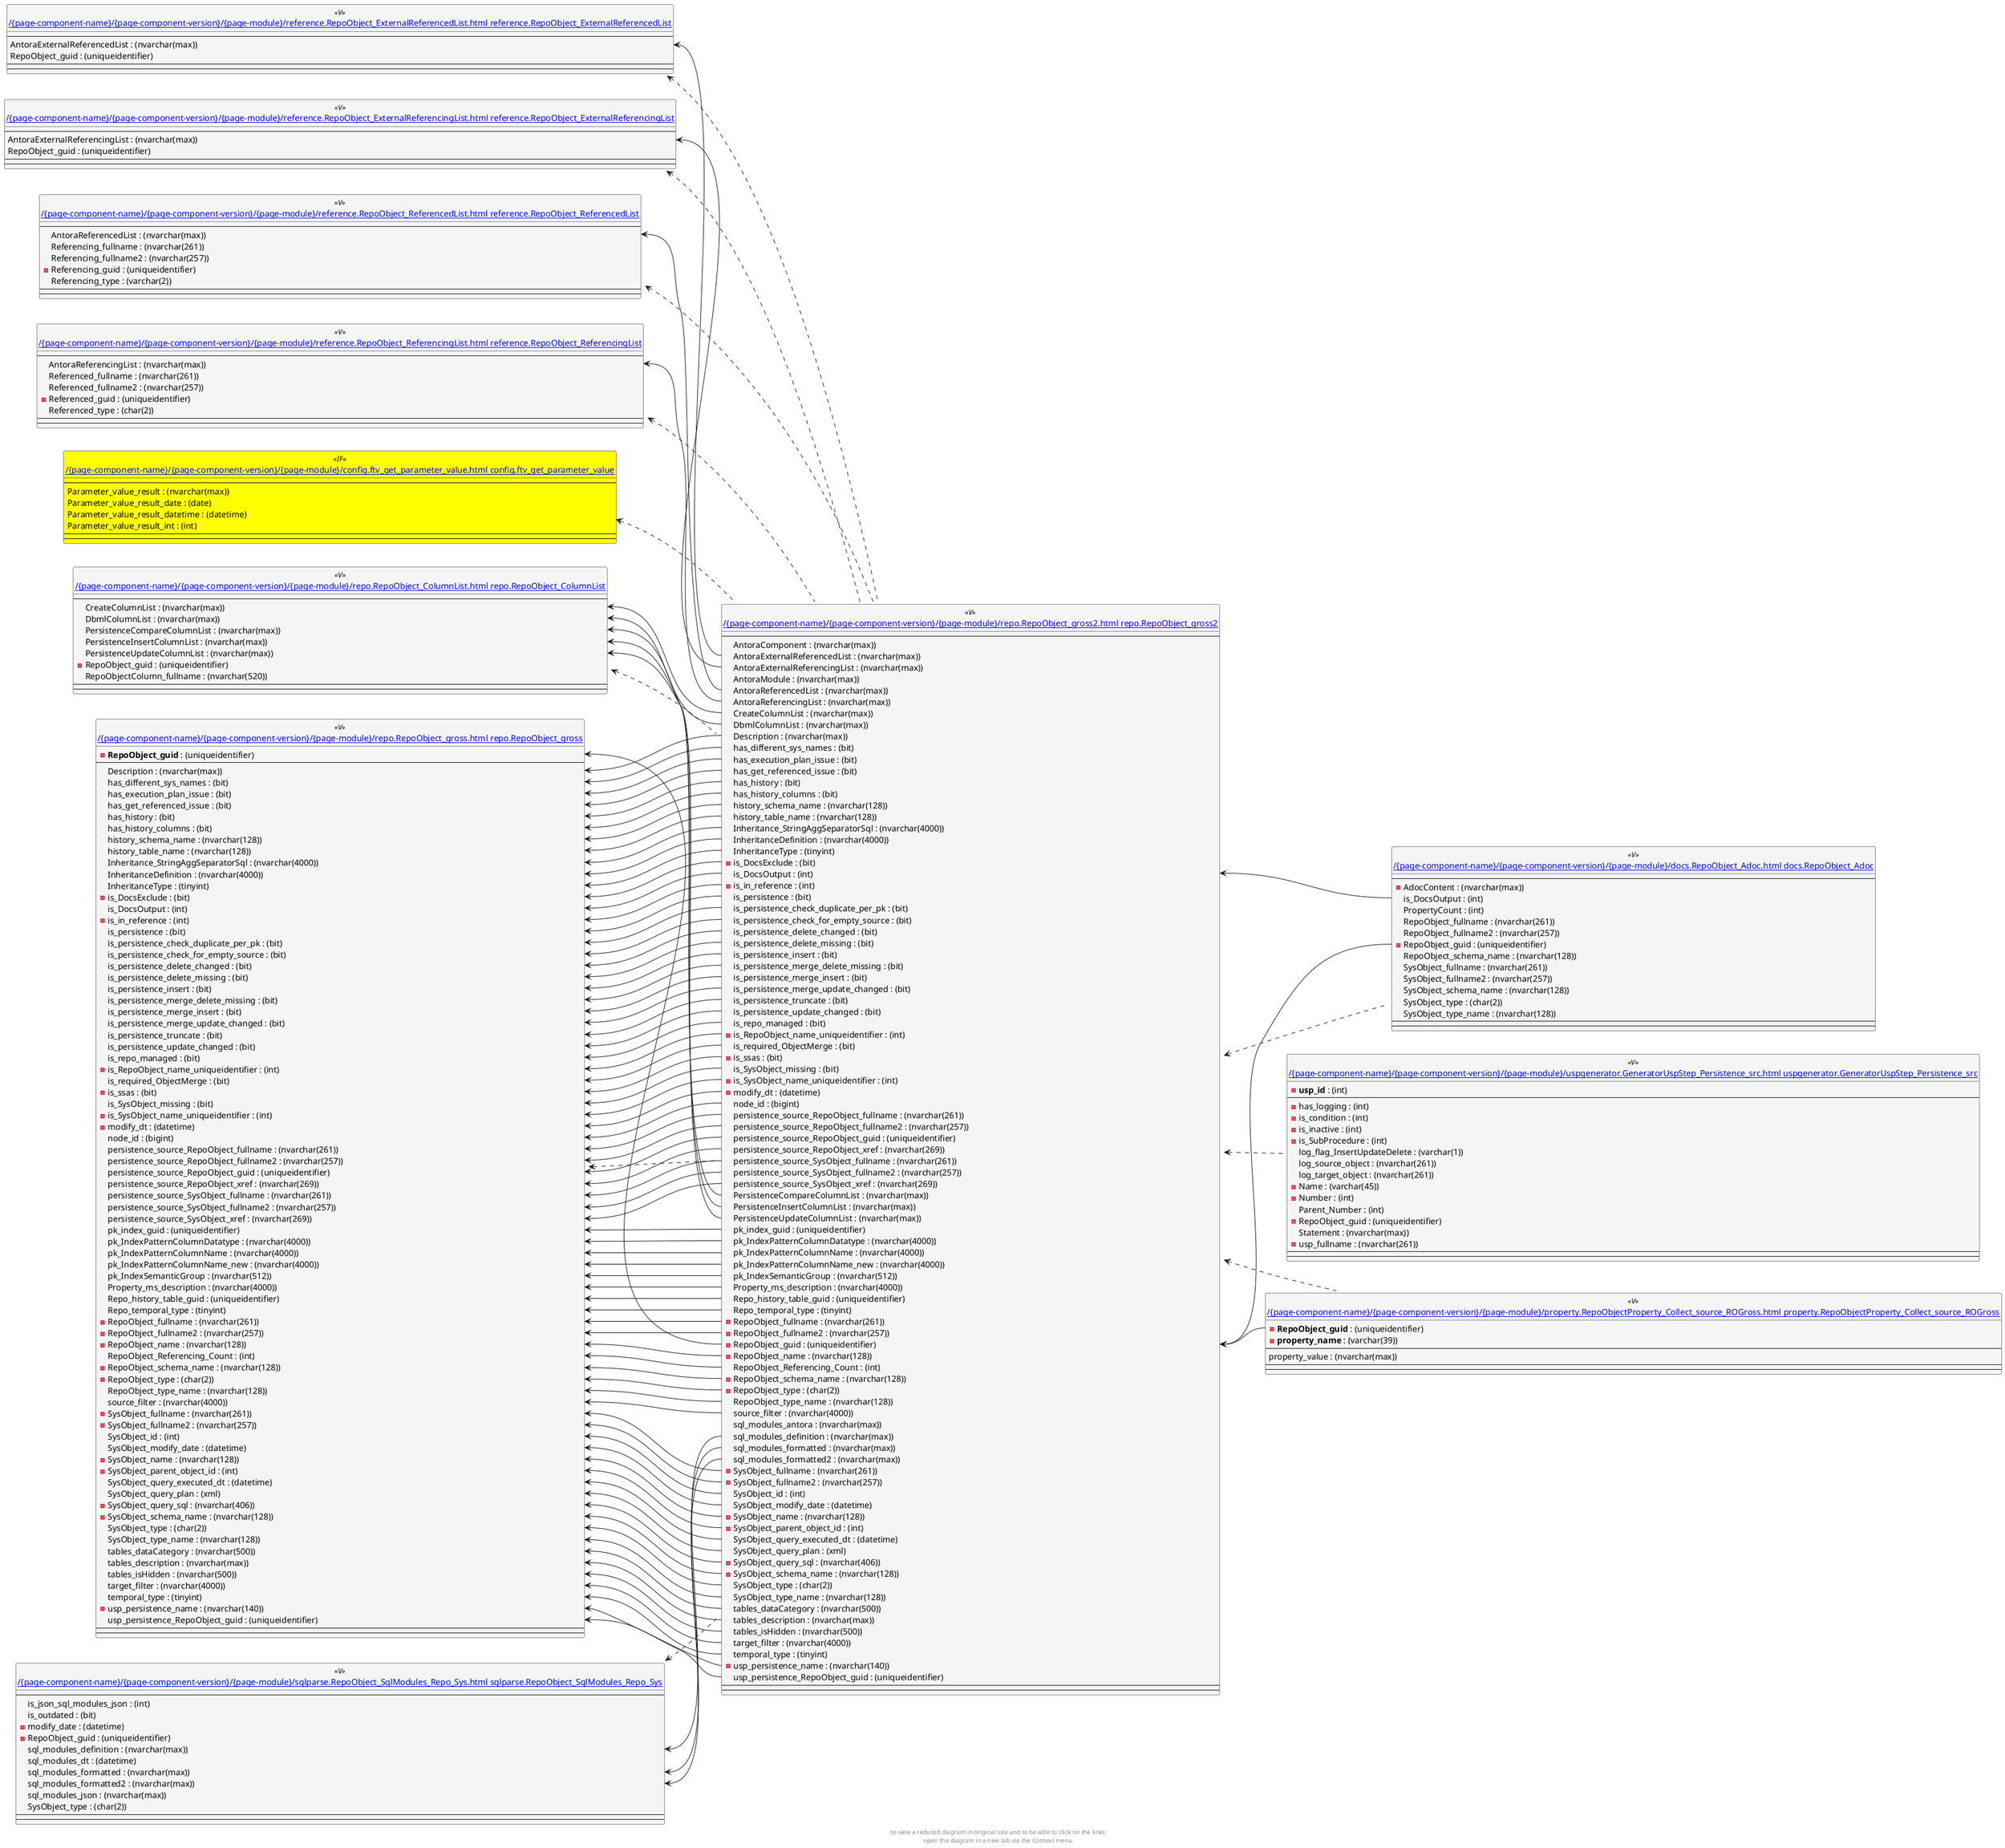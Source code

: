 @startuml
left to right direction
'top to bottom direction
hide circle
'avoide "." issues:
set namespaceSeparator none


skinparam class {
  BackgroundColor White
  BackgroundColor<<FN>> Yellow
  BackgroundColor<<FS>> Yellow
  BackgroundColor<<FT>> LightGray
  BackgroundColor<<IF>> Yellow
  BackgroundColor<<IS>> Yellow
  BackgroundColor<<P>> Aqua
  BackgroundColor<<PC>> Aqua
  BackgroundColor<<SN>> Yellow
  BackgroundColor<<SO>> SlateBlue
  BackgroundColor<<TF>> LightGray
  BackgroundColor<<TR>> Tomato
  BackgroundColor<<U>> White
  BackgroundColor<<V>> WhiteSmoke
  BackgroundColor<<X>> Aqua
}


entity "[[{site-url}/{page-component-name}/{page-component-version}/{page-module}/config.ftv_get_parameter_value.html config.ftv_get_parameter_value]]" as config.ftv_get_parameter_value << IF >> {
  --
  Parameter_value_result : (nvarchar(max))
  Parameter_value_result_date : (date)
  Parameter_value_result_datetime : (datetime)
  Parameter_value_result_int : (int)
  --
  --
}

entity "[[{site-url}/{page-component-name}/{page-component-version}/{page-module}/docs.RepoObject_Adoc.html docs.RepoObject_Adoc]]" as docs.RepoObject_Adoc << V >> {
  --
  - AdocContent : (nvarchar(max))
  is_DocsOutput : (int)
  PropertyCount : (int)
  RepoObject_fullname : (nvarchar(261))
  RepoObject_fullname2 : (nvarchar(257))
  - RepoObject_guid : (uniqueidentifier)
  RepoObject_schema_name : (nvarchar(128))
  SysObject_fullname : (nvarchar(261))
  SysObject_fullname2 : (nvarchar(257))
  SysObject_schema_name : (nvarchar(128))
  SysObject_type : (char(2))
  SysObject_type_name : (nvarchar(128))
  --
  --
}

entity "[[{site-url}/{page-component-name}/{page-component-version}/{page-module}/property.RepoObjectProperty_Collect_source_ROGross.html property.RepoObjectProperty_Collect_source_ROGross]]" as property.RepoObjectProperty_Collect_source_ROGross << V >> {
  - **RepoObject_guid** : (uniqueidentifier)
  - **property_name** : (varchar(39))
  --
  property_value : (nvarchar(max))
  --
  --
}

entity "[[{site-url}/{page-component-name}/{page-component-version}/{page-module}/reference.RepoObject_ExternalReferencedList.html reference.RepoObject_ExternalReferencedList]]" as reference.RepoObject_ExternalReferencedList << V >> {
  --
  AntoraExternalReferencedList : (nvarchar(max))
  RepoObject_guid : (uniqueidentifier)
  --
  --
}

entity "[[{site-url}/{page-component-name}/{page-component-version}/{page-module}/reference.RepoObject_ExternalReferencingList.html reference.RepoObject_ExternalReferencingList]]" as reference.RepoObject_ExternalReferencingList << V >> {
  --
  AntoraExternalReferencingList : (nvarchar(max))
  RepoObject_guid : (uniqueidentifier)
  --
  --
}

entity "[[{site-url}/{page-component-name}/{page-component-version}/{page-module}/reference.RepoObject_ReferencedList.html reference.RepoObject_ReferencedList]]" as reference.RepoObject_ReferencedList << V >> {
  --
  AntoraReferencedList : (nvarchar(max))
  Referencing_fullname : (nvarchar(261))
  Referencing_fullname2 : (nvarchar(257))
  - Referencing_guid : (uniqueidentifier)
  Referencing_type : (varchar(2))
  --
  --
}

entity "[[{site-url}/{page-component-name}/{page-component-version}/{page-module}/reference.RepoObject_ReferencingList.html reference.RepoObject_ReferencingList]]" as reference.RepoObject_ReferencingList << V >> {
  --
  AntoraReferencingList : (nvarchar(max))
  Referenced_fullname : (nvarchar(261))
  Referenced_fullname2 : (nvarchar(257))
  - Referenced_guid : (uniqueidentifier)
  Referenced_type : (char(2))
  --
  --
}

entity "[[{site-url}/{page-component-name}/{page-component-version}/{page-module}/repo.RepoObject_ColumnList.html repo.RepoObject_ColumnList]]" as repo.RepoObject_ColumnList << V >> {
  --
  CreateColumnList : (nvarchar(max))
  DbmlColumnList : (nvarchar(max))
  PersistenceCompareColumnList : (nvarchar(max))
  PersistenceInsertColumnList : (nvarchar(max))
  PersistenceUpdateColumnList : (nvarchar(max))
  - RepoObject_guid : (uniqueidentifier)
  RepoObjectColumn_fullname : (nvarchar(520))
  --
  --
}

entity "[[{site-url}/{page-component-name}/{page-component-version}/{page-module}/repo.RepoObject_gross.html repo.RepoObject_gross]]" as repo.RepoObject_gross << V >> {
  - **RepoObject_guid** : (uniqueidentifier)
  --
  Description : (nvarchar(max))
  has_different_sys_names : (bit)
  has_execution_plan_issue : (bit)
  has_get_referenced_issue : (bit)
  has_history : (bit)
  has_history_columns : (bit)
  history_schema_name : (nvarchar(128))
  history_table_name : (nvarchar(128))
  Inheritance_StringAggSeparatorSql : (nvarchar(4000))
  InheritanceDefinition : (nvarchar(4000))
  InheritanceType : (tinyint)
  - is_DocsExclude : (bit)
  is_DocsOutput : (int)
  - is_in_reference : (int)
  is_persistence : (bit)
  is_persistence_check_duplicate_per_pk : (bit)
  is_persistence_check_for_empty_source : (bit)
  is_persistence_delete_changed : (bit)
  is_persistence_delete_missing : (bit)
  is_persistence_insert : (bit)
  is_persistence_merge_delete_missing : (bit)
  is_persistence_merge_insert : (bit)
  is_persistence_merge_update_changed : (bit)
  is_persistence_truncate : (bit)
  is_persistence_update_changed : (bit)
  is_repo_managed : (bit)
  - is_RepoObject_name_uniqueidentifier : (int)
  is_required_ObjectMerge : (bit)
  - is_ssas : (bit)
  is_SysObject_missing : (bit)
  - is_SysObject_name_uniqueidentifier : (int)
  - modify_dt : (datetime)
  node_id : (bigint)
  persistence_source_RepoObject_fullname : (nvarchar(261))
  persistence_source_RepoObject_fullname2 : (nvarchar(257))
  persistence_source_RepoObject_guid : (uniqueidentifier)
  persistence_source_RepoObject_xref : (nvarchar(269))
  persistence_source_SysObject_fullname : (nvarchar(261))
  persistence_source_SysObject_fullname2 : (nvarchar(257))
  persistence_source_SysObject_xref : (nvarchar(269))
  pk_index_guid : (uniqueidentifier)
  pk_IndexPatternColumnDatatype : (nvarchar(4000))
  pk_IndexPatternColumnName : (nvarchar(4000))
  pk_IndexPatternColumnName_new : (nvarchar(4000))
  pk_IndexSemanticGroup : (nvarchar(512))
  Property_ms_description : (nvarchar(4000))
  Repo_history_table_guid : (uniqueidentifier)
  Repo_temporal_type : (tinyint)
  - RepoObject_fullname : (nvarchar(261))
  - RepoObject_fullname2 : (nvarchar(257))
  - RepoObject_name : (nvarchar(128))
  RepoObject_Referencing_Count : (int)
  - RepoObject_schema_name : (nvarchar(128))
  - RepoObject_type : (char(2))
  RepoObject_type_name : (nvarchar(128))
  source_filter : (nvarchar(4000))
  - SysObject_fullname : (nvarchar(261))
  - SysObject_fullname2 : (nvarchar(257))
  SysObject_id : (int)
  SysObject_modify_date : (datetime)
  - SysObject_name : (nvarchar(128))
  - SysObject_parent_object_id : (int)
  SysObject_query_executed_dt : (datetime)
  SysObject_query_plan : (xml)
  - SysObject_query_sql : (nvarchar(406))
  - SysObject_schema_name : (nvarchar(128))
  SysObject_type : (char(2))
  SysObject_type_name : (nvarchar(128))
  tables_dataCategory : (nvarchar(500))
  tables_description : (nvarchar(max))
  tables_isHidden : (nvarchar(500))
  target_filter : (nvarchar(4000))
  temporal_type : (tinyint)
  - usp_persistence_name : (nvarchar(140))
  usp_persistence_RepoObject_guid : (uniqueidentifier)
  --
  --
}

entity "[[{site-url}/{page-component-name}/{page-component-version}/{page-module}/repo.RepoObject_gross2.html repo.RepoObject_gross2]]" as repo.RepoObject_gross2 << V >> {
  --
  AntoraComponent : (nvarchar(max))
  AntoraExternalReferencedList : (nvarchar(max))
  AntoraExternalReferencingList : (nvarchar(max))
  AntoraModule : (nvarchar(max))
  AntoraReferencedList : (nvarchar(max))
  AntoraReferencingList : (nvarchar(max))
  CreateColumnList : (nvarchar(max))
  DbmlColumnList : (nvarchar(max))
  Description : (nvarchar(max))
  has_different_sys_names : (bit)
  has_execution_plan_issue : (bit)
  has_get_referenced_issue : (bit)
  has_history : (bit)
  has_history_columns : (bit)
  history_schema_name : (nvarchar(128))
  history_table_name : (nvarchar(128))
  Inheritance_StringAggSeparatorSql : (nvarchar(4000))
  InheritanceDefinition : (nvarchar(4000))
  InheritanceType : (tinyint)
  - is_DocsExclude : (bit)
  is_DocsOutput : (int)
  - is_in_reference : (int)
  is_persistence : (bit)
  is_persistence_check_duplicate_per_pk : (bit)
  is_persistence_check_for_empty_source : (bit)
  is_persistence_delete_changed : (bit)
  is_persistence_delete_missing : (bit)
  is_persistence_insert : (bit)
  is_persistence_merge_delete_missing : (bit)
  is_persistence_merge_insert : (bit)
  is_persistence_merge_update_changed : (bit)
  is_persistence_truncate : (bit)
  is_persistence_update_changed : (bit)
  is_repo_managed : (bit)
  - is_RepoObject_name_uniqueidentifier : (int)
  is_required_ObjectMerge : (bit)
  - is_ssas : (bit)
  is_SysObject_missing : (bit)
  - is_SysObject_name_uniqueidentifier : (int)
  - modify_dt : (datetime)
  node_id : (bigint)
  persistence_source_RepoObject_fullname : (nvarchar(261))
  persistence_source_RepoObject_fullname2 : (nvarchar(257))
  persistence_source_RepoObject_guid : (uniqueidentifier)
  persistence_source_RepoObject_xref : (nvarchar(269))
  persistence_source_SysObject_fullname : (nvarchar(261))
  persistence_source_SysObject_fullname2 : (nvarchar(257))
  persistence_source_SysObject_xref : (nvarchar(269))
  PersistenceCompareColumnList : (nvarchar(max))
  PersistenceInsertColumnList : (nvarchar(max))
  PersistenceUpdateColumnList : (nvarchar(max))
  pk_index_guid : (uniqueidentifier)
  pk_IndexPatternColumnDatatype : (nvarchar(4000))
  pk_IndexPatternColumnName : (nvarchar(4000))
  pk_IndexPatternColumnName_new : (nvarchar(4000))
  pk_IndexSemanticGroup : (nvarchar(512))
  Property_ms_description : (nvarchar(4000))
  Repo_history_table_guid : (uniqueidentifier)
  Repo_temporal_type : (tinyint)
  - RepoObject_fullname : (nvarchar(261))
  - RepoObject_fullname2 : (nvarchar(257))
  - RepoObject_guid : (uniqueidentifier)
  - RepoObject_name : (nvarchar(128))
  RepoObject_Referencing_Count : (int)
  - RepoObject_schema_name : (nvarchar(128))
  - RepoObject_type : (char(2))
  RepoObject_type_name : (nvarchar(128))
  source_filter : (nvarchar(4000))
  sql_modules_antora : (nvarchar(max))
  sql_modules_definition : (nvarchar(max))
  sql_modules_formatted : (nvarchar(max))
  sql_modules_formatted2 : (nvarchar(max))
  - SysObject_fullname : (nvarchar(261))
  - SysObject_fullname2 : (nvarchar(257))
  SysObject_id : (int)
  SysObject_modify_date : (datetime)
  - SysObject_name : (nvarchar(128))
  - SysObject_parent_object_id : (int)
  SysObject_query_executed_dt : (datetime)
  SysObject_query_plan : (xml)
  - SysObject_query_sql : (nvarchar(406))
  - SysObject_schema_name : (nvarchar(128))
  SysObject_type : (char(2))
  SysObject_type_name : (nvarchar(128))
  tables_dataCategory : (nvarchar(500))
  tables_description : (nvarchar(max))
  tables_isHidden : (nvarchar(500))
  target_filter : (nvarchar(4000))
  temporal_type : (tinyint)
  - usp_persistence_name : (nvarchar(140))
  usp_persistence_RepoObject_guid : (uniqueidentifier)
  --
  --
}

entity "[[{site-url}/{page-component-name}/{page-component-version}/{page-module}/sqlparse.RepoObject_SqlModules_Repo_Sys.html sqlparse.RepoObject_SqlModules_Repo_Sys]]" as sqlparse.RepoObject_SqlModules_Repo_Sys << V >> {
  --
  is_json_sql_modules_json : (int)
  is_outdated : (bit)
  - modify_date : (datetime)
  - RepoObject_guid : (uniqueidentifier)
  sql_modules_definition : (nvarchar(max))
  sql_modules_dt : (datetime)
  sql_modules_formatted : (nvarchar(max))
  sql_modules_formatted2 : (nvarchar(max))
  sql_modules_json : (nvarchar(max))
  SysObject_type : (char(2))
  --
  --
}

entity "[[{site-url}/{page-component-name}/{page-component-version}/{page-module}/uspgenerator.GeneratorUspStep_Persistence_src.html uspgenerator.GeneratorUspStep_Persistence_src]]" as uspgenerator.GeneratorUspStep_Persistence_src << V >> {
  - **usp_id** : (int)
  --
  - has_logging : (int)
  - is_condition : (int)
  - is_inactive : (int)
  - is_SubProcedure : (int)
  log_flag_InsertUpdateDelete : (varchar(1))
  log_source_object : (nvarchar(261))
  log_target_object : (nvarchar(261))
  - Name : (varchar(45))
  - Number : (int)
  Parent_Number : (int)
  - RepoObject_guid : (uniqueidentifier)
  Statement : (nvarchar(max))
  - usp_fullname : (nvarchar(261))
  --
  --
}

config.ftv_get_parameter_value <.. repo.RepoObject_gross2
reference.RepoObject_ExternalReferencedList <.. repo.RepoObject_gross2
reference.RepoObject_ExternalReferencingList <.. repo.RepoObject_gross2
reference.RepoObject_ReferencedList <.. repo.RepoObject_gross2
reference.RepoObject_ReferencingList <.. repo.RepoObject_gross2
repo.RepoObject_ColumnList <.. repo.RepoObject_gross2
repo.RepoObject_gross <.. repo.RepoObject_gross2
repo.RepoObject_gross2 <.. property.RepoObjectProperty_Collect_source_ROGross
repo.RepoObject_gross2 <.. docs.RepoObject_Adoc
repo.RepoObject_gross2 <.. uspgenerator.GeneratorUspStep_Persistence_src
sqlparse.RepoObject_SqlModules_Repo_Sys <.. repo.RepoObject_gross2
reference.RepoObject_ExternalReferencedList::AntoraExternalReferencedList <-- repo.RepoObject_gross2::AntoraExternalReferencedList
reference.RepoObject_ExternalReferencingList::AntoraExternalReferencingList <-- repo.RepoObject_gross2::AntoraExternalReferencingList
reference.RepoObject_ReferencedList::AntoraReferencedList <-- repo.RepoObject_gross2::AntoraReferencedList
reference.RepoObject_ReferencingList::AntoraReferencingList <-- repo.RepoObject_gross2::AntoraReferencingList
repo.RepoObject_ColumnList::CreateColumnList <-- repo.RepoObject_gross2::CreateColumnList
repo.RepoObject_ColumnList::DbmlColumnList <-- repo.RepoObject_gross2::DbmlColumnList
repo.RepoObject_ColumnList::PersistenceCompareColumnList <-- repo.RepoObject_gross2::PersistenceCompareColumnList
repo.RepoObject_ColumnList::PersistenceInsertColumnList <-- repo.RepoObject_gross2::PersistenceInsertColumnList
repo.RepoObject_ColumnList::PersistenceUpdateColumnList <-- repo.RepoObject_gross2::PersistenceUpdateColumnList
repo.RepoObject_gross::Description <-- repo.RepoObject_gross2::Description
repo.RepoObject_gross::has_different_sys_names <-- repo.RepoObject_gross2::has_different_sys_names
repo.RepoObject_gross::has_execution_plan_issue <-- repo.RepoObject_gross2::has_execution_plan_issue
repo.RepoObject_gross::has_get_referenced_issue <-- repo.RepoObject_gross2::has_get_referenced_issue
repo.RepoObject_gross::has_history <-- repo.RepoObject_gross2::has_history
repo.RepoObject_gross::has_history_columns <-- repo.RepoObject_gross2::has_history_columns
repo.RepoObject_gross::history_schema_name <-- repo.RepoObject_gross2::history_schema_name
repo.RepoObject_gross::history_table_name <-- repo.RepoObject_gross2::history_table_name
repo.RepoObject_gross::Inheritance_StringAggSeparatorSql <-- repo.RepoObject_gross2::Inheritance_StringAggSeparatorSql
repo.RepoObject_gross::InheritanceDefinition <-- repo.RepoObject_gross2::InheritanceDefinition
repo.RepoObject_gross::InheritanceType <-- repo.RepoObject_gross2::InheritanceType
repo.RepoObject_gross::is_DocsExclude <-- repo.RepoObject_gross2::is_DocsExclude
repo.RepoObject_gross::is_DocsOutput <-- repo.RepoObject_gross2::is_DocsOutput
repo.RepoObject_gross::is_in_reference <-- repo.RepoObject_gross2::is_in_reference
repo.RepoObject_gross::is_persistence <-- repo.RepoObject_gross2::is_persistence
repo.RepoObject_gross::is_persistence_check_duplicate_per_pk <-- repo.RepoObject_gross2::is_persistence_check_duplicate_per_pk
repo.RepoObject_gross::is_persistence_check_for_empty_source <-- repo.RepoObject_gross2::is_persistence_check_for_empty_source
repo.RepoObject_gross::is_persistence_delete_changed <-- repo.RepoObject_gross2::is_persistence_delete_changed
repo.RepoObject_gross::is_persistence_delete_missing <-- repo.RepoObject_gross2::is_persistence_delete_missing
repo.RepoObject_gross::is_persistence_insert <-- repo.RepoObject_gross2::is_persistence_insert
repo.RepoObject_gross::is_persistence_merge_delete_missing <-- repo.RepoObject_gross2::is_persistence_merge_delete_missing
repo.RepoObject_gross::is_persistence_merge_insert <-- repo.RepoObject_gross2::is_persistence_merge_insert
repo.RepoObject_gross::is_persistence_merge_update_changed <-- repo.RepoObject_gross2::is_persistence_merge_update_changed
repo.RepoObject_gross::is_persistence_truncate <-- repo.RepoObject_gross2::is_persistence_truncate
repo.RepoObject_gross::is_persistence_update_changed <-- repo.RepoObject_gross2::is_persistence_update_changed
repo.RepoObject_gross::is_repo_managed <-- repo.RepoObject_gross2::is_repo_managed
repo.RepoObject_gross::is_RepoObject_name_uniqueidentifier <-- repo.RepoObject_gross2::is_RepoObject_name_uniqueidentifier
repo.RepoObject_gross::is_required_ObjectMerge <-- repo.RepoObject_gross2::is_required_ObjectMerge
repo.RepoObject_gross::is_ssas <-- repo.RepoObject_gross2::is_ssas
repo.RepoObject_gross::is_SysObject_missing <-- repo.RepoObject_gross2::is_SysObject_missing
repo.RepoObject_gross::is_SysObject_name_uniqueidentifier <-- repo.RepoObject_gross2::is_SysObject_name_uniqueidentifier
repo.RepoObject_gross::modify_dt <-- repo.RepoObject_gross2::modify_dt
repo.RepoObject_gross::node_id <-- repo.RepoObject_gross2::node_id
repo.RepoObject_gross::persistence_source_RepoObject_fullname <-- repo.RepoObject_gross2::persistence_source_RepoObject_fullname
repo.RepoObject_gross::persistence_source_RepoObject_fullname2 <-- repo.RepoObject_gross2::persistence_source_RepoObject_fullname2
repo.RepoObject_gross::persistence_source_RepoObject_guid <-- repo.RepoObject_gross2::persistence_source_RepoObject_guid
repo.RepoObject_gross::persistence_source_RepoObject_xref <-- repo.RepoObject_gross2::persistence_source_RepoObject_xref
repo.RepoObject_gross::persistence_source_SysObject_fullname <-- repo.RepoObject_gross2::persistence_source_SysObject_fullname
repo.RepoObject_gross::persistence_source_SysObject_fullname2 <-- repo.RepoObject_gross2::persistence_source_SysObject_fullname2
repo.RepoObject_gross::persistence_source_SysObject_xref <-- repo.RepoObject_gross2::persistence_source_SysObject_xref
repo.RepoObject_gross::pk_index_guid <-- repo.RepoObject_gross2::pk_index_guid
repo.RepoObject_gross::pk_IndexPatternColumnDatatype <-- repo.RepoObject_gross2::pk_IndexPatternColumnDatatype
repo.RepoObject_gross::pk_IndexPatternColumnName <-- repo.RepoObject_gross2::pk_IndexPatternColumnName
repo.RepoObject_gross::pk_IndexPatternColumnName_new <-- repo.RepoObject_gross2::pk_IndexPatternColumnName_new
repo.RepoObject_gross::pk_IndexSemanticGroup <-- repo.RepoObject_gross2::pk_IndexSemanticGroup
repo.RepoObject_gross::Property_ms_description <-- repo.RepoObject_gross2::Property_ms_description
repo.RepoObject_gross::Repo_history_table_guid <-- repo.RepoObject_gross2::Repo_history_table_guid
repo.RepoObject_gross::Repo_temporal_type <-- repo.RepoObject_gross2::Repo_temporal_type
repo.RepoObject_gross::RepoObject_fullname <-- repo.RepoObject_gross2::RepoObject_fullname
repo.RepoObject_gross::RepoObject_fullname2 <-- repo.RepoObject_gross2::RepoObject_fullname2
repo.RepoObject_gross::RepoObject_guid <-- repo.RepoObject_gross2::RepoObject_guid
repo.RepoObject_gross::RepoObject_name <-- repo.RepoObject_gross2::RepoObject_name
repo.RepoObject_gross::RepoObject_Referencing_Count <-- repo.RepoObject_gross2::RepoObject_Referencing_Count
repo.RepoObject_gross::RepoObject_schema_name <-- repo.RepoObject_gross2::RepoObject_schema_name
repo.RepoObject_gross::RepoObject_type <-- repo.RepoObject_gross2::RepoObject_type
repo.RepoObject_gross::RepoObject_type_name <-- repo.RepoObject_gross2::RepoObject_type_name
repo.RepoObject_gross::source_filter <-- repo.RepoObject_gross2::source_filter
repo.RepoObject_gross::SysObject_fullname <-- repo.RepoObject_gross2::SysObject_fullname
repo.RepoObject_gross::SysObject_fullname2 <-- repo.RepoObject_gross2::SysObject_fullname2
repo.RepoObject_gross::SysObject_id <-- repo.RepoObject_gross2::SysObject_id
repo.RepoObject_gross::SysObject_modify_date <-- repo.RepoObject_gross2::SysObject_modify_date
repo.RepoObject_gross::SysObject_name <-- repo.RepoObject_gross2::SysObject_name
repo.RepoObject_gross::SysObject_parent_object_id <-- repo.RepoObject_gross2::SysObject_parent_object_id
repo.RepoObject_gross::SysObject_query_executed_dt <-- repo.RepoObject_gross2::SysObject_query_executed_dt
repo.RepoObject_gross::SysObject_query_plan <-- repo.RepoObject_gross2::SysObject_query_plan
repo.RepoObject_gross::SysObject_query_sql <-- repo.RepoObject_gross2::SysObject_query_sql
repo.RepoObject_gross::SysObject_schema_name <-- repo.RepoObject_gross2::SysObject_schema_name
repo.RepoObject_gross::SysObject_type <-- repo.RepoObject_gross2::SysObject_type
repo.RepoObject_gross::SysObject_type_name <-- repo.RepoObject_gross2::SysObject_type_name
repo.RepoObject_gross::tables_dataCategory <-- repo.RepoObject_gross2::tables_dataCategory
repo.RepoObject_gross::tables_description <-- repo.RepoObject_gross2::tables_description
repo.RepoObject_gross::tables_isHidden <-- repo.RepoObject_gross2::tables_isHidden
repo.RepoObject_gross::target_filter <-- repo.RepoObject_gross2::target_filter
repo.RepoObject_gross::temporal_type <-- repo.RepoObject_gross2::temporal_type
repo.RepoObject_gross::usp_persistence_name <-- repo.RepoObject_gross2::usp_persistence_name
repo.RepoObject_gross::usp_persistence_RepoObject_guid <-- repo.RepoObject_gross2::usp_persistence_RepoObject_guid
repo.RepoObject_gross2::is_DocsOutput <-- docs.RepoObject_Adoc::is_DocsOutput
repo.RepoObject_gross2::RepoObject_guid <-- docs.RepoObject_Adoc::RepoObject_guid
repo.RepoObject_gross2::RepoObject_guid <-- property.RepoObjectProperty_Collect_source_ROGross::RepoObject_guid
sqlparse.RepoObject_SqlModules_Repo_Sys::sql_modules_definition <-- repo.RepoObject_gross2::sql_modules_definition
sqlparse.RepoObject_SqlModules_Repo_Sys::sql_modules_formatted <-- repo.RepoObject_gross2::sql_modules_formatted
sqlparse.RepoObject_SqlModules_Repo_Sys::sql_modules_formatted2 <-- repo.RepoObject_gross2::sql_modules_formatted2
footer
to view a reduced diagram in original size and to be able to click on the links:
open the diagram in a new tab via the Context menu.
end footer

@enduml

